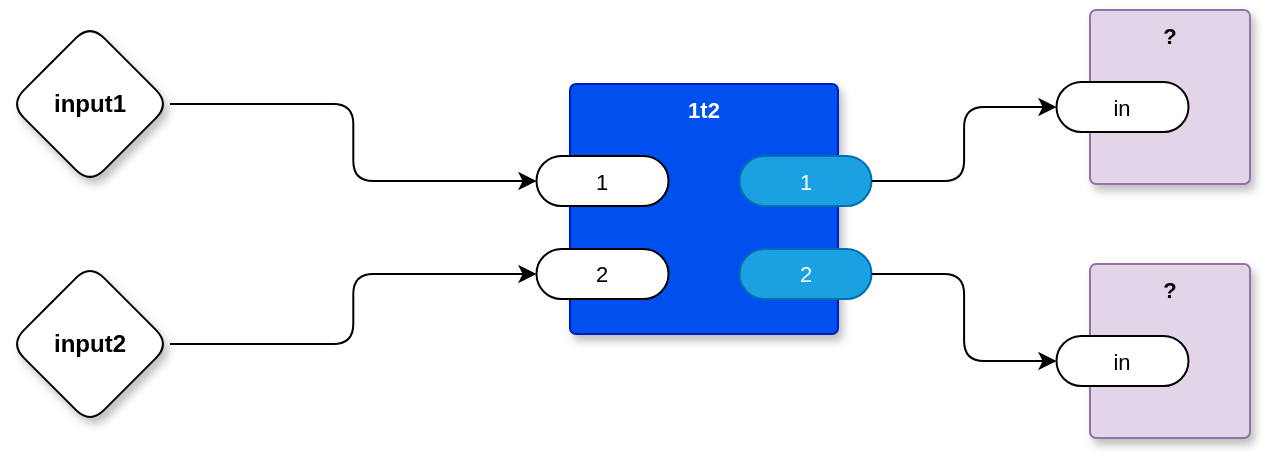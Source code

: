 <mxfile compressed="false" version="21.6.5" type="device">
  <diagram id="4xaHSSQwLeeLNf3t1yNS" name="main">
    <mxGraphModel dx="954" dy="703" grid="1" gridSize="10" guides="1" tooltips="1" connect="1" arrows="1" fold="1" page="1" pageScale="1" pageWidth="1100" pageHeight="850" math="0" shadow="0">
      <root>
        <mxCell id="0" />
        <mxCell id="1" parent="0" />
        <mxCell id="YS5fObsBtwLUnJ5E3Nu_-58" style="edgeStyle=orthogonalEdgeStyle;shape=connector;rounded=1;orthogonalLoop=1;jettySize=auto;html=1;exitX=1;exitY=0.5;exitDx=0;exitDy=0;exitPerimeter=0;entryX=0;entryY=0.5;entryDx=0;entryDy=0;entryPerimeter=0;labelBackgroundColor=default;strokeColor=default;fontFamily=Helvetica;fontSize=11;fontColor=default;endArrow=classic;" edge="1" parent="1" source="YS5fObsBtwLUnJ5E3Nu_-45" target="YS5fObsBtwLUnJ5E3Nu_-49">
          <mxGeometry relative="1" as="geometry" />
        </mxCell>
        <mxCell id="YS5fObsBtwLUnJ5E3Nu_-45" value="input1" style="rhombus;whiteSpace=wrap;html=1;rounded=1;fontStyle=1;glass=0;sketch=0;fontSize=12;points=[[0,0.5,0,0,0],[0.5,0,0,0,0],[0.5,1,0,0,0],[1,0.5,0,0,0]];shadow=1;fontFamily=Helvetica;fontColor=default;" vertex="1" parent="1">
          <mxGeometry x="40" y="160" width="80" height="80" as="geometry" />
        </mxCell>
        <mxCell id="YS5fObsBtwLUnJ5E3Nu_-59" style="edgeStyle=orthogonalEdgeStyle;shape=connector;rounded=1;orthogonalLoop=1;jettySize=auto;html=1;exitX=1;exitY=0.5;exitDx=0;exitDy=0;exitPerimeter=0;labelBackgroundColor=default;strokeColor=default;fontFamily=Helvetica;fontSize=11;fontColor=default;endArrow=classic;" edge="1" parent="1" source="YS5fObsBtwLUnJ5E3Nu_-47" target="YS5fObsBtwLUnJ5E3Nu_-51">
          <mxGeometry relative="1" as="geometry" />
        </mxCell>
        <mxCell id="YS5fObsBtwLUnJ5E3Nu_-47" value="input2" style="rhombus;whiteSpace=wrap;html=1;rounded=1;fontStyle=1;glass=0;sketch=0;fontSize=12;points=[[0,0.5,0,0,0],[0.5,0,0,0,0],[0.5,1,0,0,0],[1,0.5,0,0,0]];shadow=1;fontFamily=Helvetica;fontColor=default;" vertex="1" parent="1">
          <mxGeometry x="40" y="280" width="80" height="80" as="geometry" />
        </mxCell>
        <mxCell id="YS5fObsBtwLUnJ5E3Nu_-48" value="1t2" style="rounded=1;whiteSpace=wrap;html=1;sketch=0;container=1;recursiveResize=0;verticalAlign=top;arcSize=6;fontStyle=1;autosize=0;points=[];absoluteArcSize=1;shadow=1;strokeColor=#001DBC;fillColor=#0050ef;fontColor=#ffffff;fontFamily=Helvetica;fontSize=11;" vertex="1" parent="1">
          <mxGeometry x="320" y="190" width="134" height="125" as="geometry">
            <mxRectangle x="-98" y="-1230" width="99" height="26" as="alternateBounds" />
          </mxGeometry>
        </mxCell>
        <mxCell id="YS5fObsBtwLUnJ5E3Nu_-49" value="1" style="rounded=1;whiteSpace=wrap;html=1;sketch=0;points=[[0,0.5,0,0,0],[1,0.5,0,0,0]];arcSize=50;fontFamily=Helvetica;fontSize=11;fontColor=default;" vertex="1" parent="YS5fObsBtwLUnJ5E3Nu_-48">
          <mxGeometry x="-16.75" y="36" width="66" height="25" as="geometry" />
        </mxCell>
        <mxCell id="YS5fObsBtwLUnJ5E3Nu_-50" value="1" style="rounded=1;whiteSpace=wrap;html=1;sketch=0;points=[[0,0.5,0,0,0],[1,0.5,0,0,0]];fillColor=#1ba1e2;fontColor=#ffffff;strokeColor=#006EAF;arcSize=50;fontFamily=Helvetica;fontSize=11;" vertex="1" parent="YS5fObsBtwLUnJ5E3Nu_-48">
          <mxGeometry x="84.75" y="36" width="66" height="25" as="geometry" />
        </mxCell>
        <mxCell id="YS5fObsBtwLUnJ5E3Nu_-51" value="2" style="rounded=1;whiteSpace=wrap;html=1;sketch=0;points=[[0,0.5,0,0,0],[1,0.5,0,0,0]];arcSize=50;fontFamily=Helvetica;fontSize=11;fontColor=default;" vertex="1" parent="YS5fObsBtwLUnJ5E3Nu_-48">
          <mxGeometry x="-16.75" y="82.5" width="66" height="25" as="geometry" />
        </mxCell>
        <mxCell id="YS5fObsBtwLUnJ5E3Nu_-52" value="2" style="rounded=1;whiteSpace=wrap;html=1;sketch=0;points=[[0,0.5,0,0,0],[1,0.5,0,0,0]];fillColor=#1ba1e2;fontColor=#ffffff;strokeColor=#006EAF;arcSize=50;fontFamily=Helvetica;fontSize=11;" vertex="1" parent="YS5fObsBtwLUnJ5E3Nu_-48">
          <mxGeometry x="84.75" y="82.5" width="66" height="25" as="geometry" />
        </mxCell>
        <mxCell id="YS5fObsBtwLUnJ5E3Nu_-53" value="?" style="rounded=1;whiteSpace=wrap;html=1;sketch=0;container=1;recursiveResize=0;verticalAlign=top;arcSize=6;fontStyle=1;autosize=0;points=[];absoluteArcSize=1;shadow=1;strokeColor=#9673a6;fillColor=#e1d5e7;fontFamily=Helvetica;fontSize=11;" vertex="1" parent="1">
          <mxGeometry x="580" y="153" width="80" height="87" as="geometry">
            <mxRectangle x="-98" y="-1230" width="99" height="26" as="alternateBounds" />
          </mxGeometry>
        </mxCell>
        <mxCell id="YS5fObsBtwLUnJ5E3Nu_-54" value="in" style="rounded=1;whiteSpace=wrap;html=1;sketch=0;points=[[0,0.5,0,0,0],[1,0.5,0,0,0]];arcSize=50;fontFamily=Helvetica;fontSize=11;fontColor=default;" vertex="1" parent="YS5fObsBtwLUnJ5E3Nu_-53">
          <mxGeometry x="-16.75" y="36" width="66" height="25" as="geometry" />
        </mxCell>
        <mxCell id="YS5fObsBtwLUnJ5E3Nu_-56" value="?" style="rounded=1;whiteSpace=wrap;html=1;sketch=0;container=1;recursiveResize=0;verticalAlign=top;arcSize=6;fontStyle=1;autosize=0;points=[];absoluteArcSize=1;shadow=1;strokeColor=#9673a6;fillColor=#e1d5e7;fontFamily=Helvetica;fontSize=11;" vertex="1" parent="1">
          <mxGeometry x="580" y="280" width="80" height="87" as="geometry">
            <mxRectangle x="-98" y="-1230" width="99" height="26" as="alternateBounds" />
          </mxGeometry>
        </mxCell>
        <mxCell id="YS5fObsBtwLUnJ5E3Nu_-57" value="in" style="rounded=1;whiteSpace=wrap;html=1;sketch=0;points=[[0,0.5,0,0,0],[1,0.5,0,0,0]];arcSize=50;fontFamily=Helvetica;fontSize=11;fontColor=default;" vertex="1" parent="YS5fObsBtwLUnJ5E3Nu_-56">
          <mxGeometry x="-16.75" y="36" width="66" height="25" as="geometry" />
        </mxCell>
        <mxCell id="YS5fObsBtwLUnJ5E3Nu_-60" style="edgeStyle=orthogonalEdgeStyle;shape=connector;rounded=1;orthogonalLoop=1;jettySize=auto;html=1;exitX=1;exitY=0.5;exitDx=0;exitDy=0;exitPerimeter=0;entryX=0;entryY=0.5;entryDx=0;entryDy=0;entryPerimeter=0;labelBackgroundColor=default;strokeColor=default;fontFamily=Helvetica;fontSize=11;fontColor=default;endArrow=classic;" edge="1" parent="1" source="YS5fObsBtwLUnJ5E3Nu_-50" target="YS5fObsBtwLUnJ5E3Nu_-54">
          <mxGeometry relative="1" as="geometry" />
        </mxCell>
        <mxCell id="YS5fObsBtwLUnJ5E3Nu_-61" style="edgeStyle=orthogonalEdgeStyle;shape=connector;rounded=1;orthogonalLoop=1;jettySize=auto;html=1;exitX=1;exitY=0.5;exitDx=0;exitDy=0;exitPerimeter=0;entryX=0;entryY=0.5;entryDx=0;entryDy=0;entryPerimeter=0;labelBackgroundColor=default;strokeColor=default;fontFamily=Helvetica;fontSize=11;fontColor=default;endArrow=classic;" edge="1" parent="1" source="YS5fObsBtwLUnJ5E3Nu_-52" target="YS5fObsBtwLUnJ5E3Nu_-57">
          <mxGeometry relative="1" as="geometry" />
        </mxCell>
      </root>
    </mxGraphModel>
  </diagram>
</mxfile>
